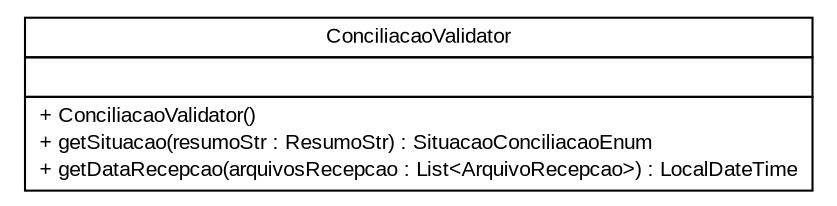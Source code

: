 #!/usr/local/bin/dot
#
# Class diagram 
# Generated by UMLGraph version R5_6 (http://www.umlgraph.org/)
#

digraph G {
	edge [fontname="arial",fontsize=10,labelfontname="arial",labelfontsize=10];
	node [fontname="arial",fontsize=10,shape=plaintext];
	nodesep=0.25;
	ranksep=0.5;
	// br.gov.to.sefaz.arr.processamento.validation.validator.conciliacao.ConciliacaoValidator
	c189432 [label=<<table title="br.gov.to.sefaz.arr.processamento.validation.validator.conciliacao.ConciliacaoValidator" border="0" cellborder="1" cellspacing="0" cellpadding="2" port="p" href="./ConciliacaoValidator.html">
		<tr><td><table border="0" cellspacing="0" cellpadding="1">
<tr><td align="center" balign="center"> ConciliacaoValidator </td></tr>
		</table></td></tr>
		<tr><td><table border="0" cellspacing="0" cellpadding="1">
<tr><td align="left" balign="left">  </td></tr>
		</table></td></tr>
		<tr><td><table border="0" cellspacing="0" cellpadding="1">
<tr><td align="left" balign="left"> + ConciliacaoValidator() </td></tr>
<tr><td align="left" balign="left"> + getSituacao(resumoStr : ResumoStr) : SituacaoConciliacaoEnum </td></tr>
<tr><td align="left" balign="left"> + getDataRecepcao(arquivosRecepcao : List&lt;ArquivoRecepcao&gt;) : LocalDateTime </td></tr>
		</table></td></tr>
		</table>>, URL="./ConciliacaoValidator.html", fontname="arial", fontcolor="black", fontsize=10.0];
}

